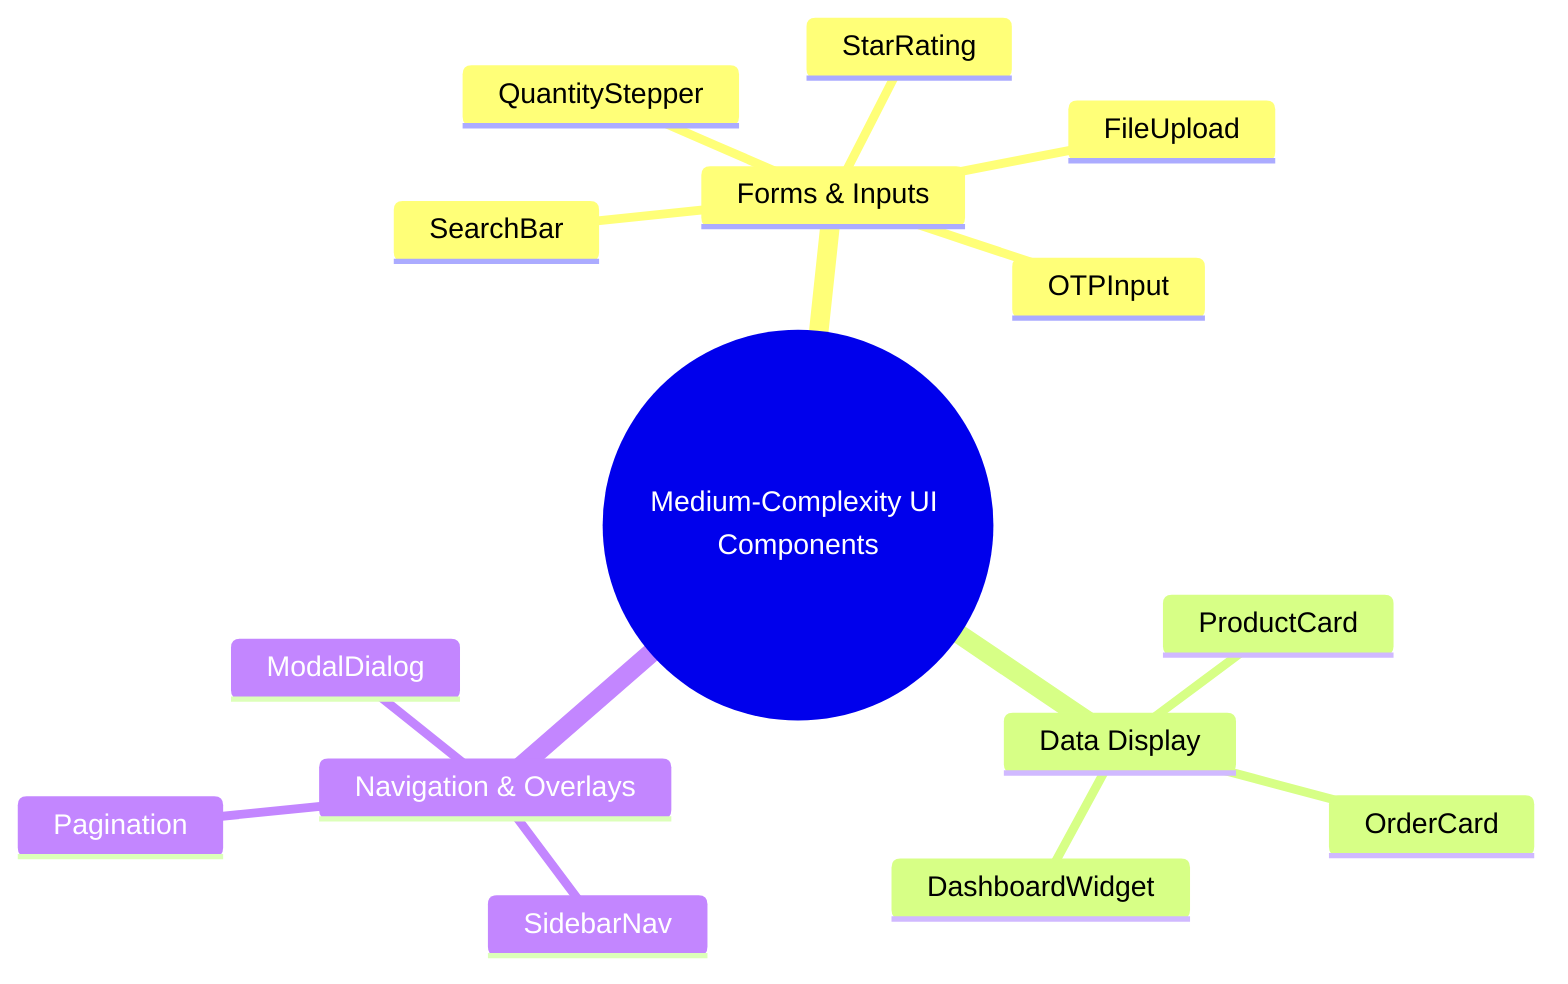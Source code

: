 mindmap
  root((Medium-Complexity UI Components))
    ::icon(fa fa-cubes)
    Forms & Inputs
      ::icon(fa fa-keyboard)
      SearchBar
      OTPInput
      QuantityStepper
      StarRating
      FileUpload
    Data Display
      ::icon(fa fa-table-list)
      ProductCard
      OrderCard
      DashboardWidget
    Navigation & Overlays
      ::icon(fa fa-sitemap)
      SidebarNav
      Pagination
      ModalDialog